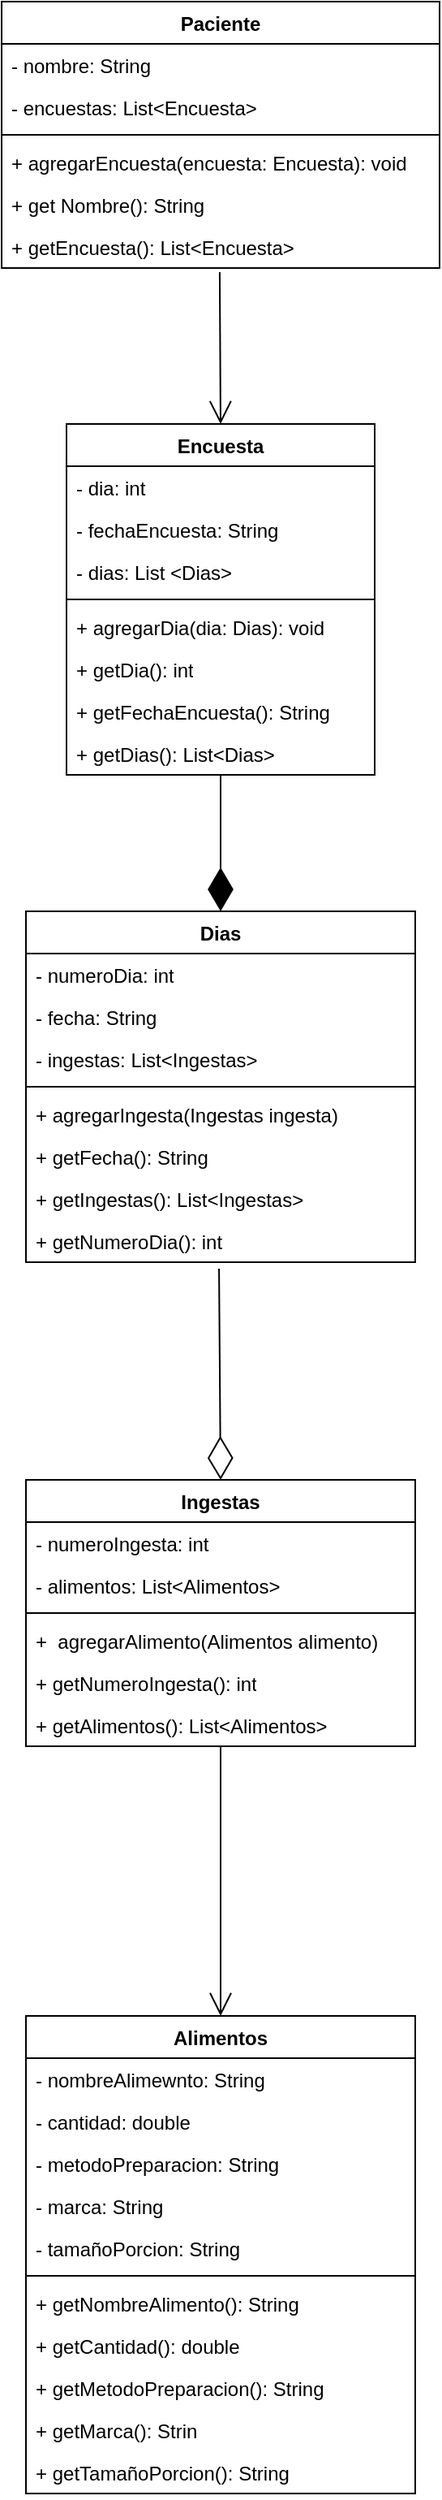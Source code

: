 <mxfile version="22.1.21" type="device">
  <diagram id="C5RBs43oDa-KdzZeNtuy" name="Page-1">
    <mxGraphModel dx="2150" dy="1005" grid="1" gridSize="10" guides="1" tooltips="1" connect="1" arrows="1" fold="1" page="1" pageScale="1" pageWidth="827" pageHeight="1169" math="0" shadow="0">
      <root>
        <mxCell id="WIyWlLk6GJQsqaUBKTNV-0" />
        <mxCell id="WIyWlLk6GJQsqaUBKTNV-1" parent="WIyWlLk6GJQsqaUBKTNV-0" />
        <mxCell id="8COByPPXgxgtsc2Uzuax-11" value="Encuesta" style="swimlane;fontStyle=1;align=center;verticalAlign=top;childLayout=stackLayout;horizontal=1;startSize=26;horizontalStack=0;resizeParent=1;resizeParentMax=0;resizeLast=0;collapsible=1;marginBottom=0;whiteSpace=wrap;html=1;" vertex="1" parent="WIyWlLk6GJQsqaUBKTNV-1">
          <mxGeometry x="265" y="270" width="190" height="216" as="geometry" />
        </mxCell>
        <mxCell id="8COByPPXgxgtsc2Uzuax-12" value="- dia: int" style="text;strokeColor=none;fillColor=none;align=left;verticalAlign=top;spacingLeft=4;spacingRight=4;overflow=hidden;rotatable=0;points=[[0,0.5],[1,0.5]];portConstraint=eastwest;whiteSpace=wrap;html=1;" vertex="1" parent="8COByPPXgxgtsc2Uzuax-11">
          <mxGeometry y="26" width="190" height="26" as="geometry" />
        </mxCell>
        <mxCell id="8COByPPXgxgtsc2Uzuax-13" value="- fechaEncuesta: String" style="text;strokeColor=none;fillColor=none;align=left;verticalAlign=top;spacingLeft=4;spacingRight=4;overflow=hidden;rotatable=0;points=[[0,0.5],[1,0.5]];portConstraint=eastwest;whiteSpace=wrap;html=1;" vertex="1" parent="8COByPPXgxgtsc2Uzuax-11">
          <mxGeometry y="52" width="190" height="26" as="geometry" />
        </mxCell>
        <mxCell id="8COByPPXgxgtsc2Uzuax-14" value="- dias: List &amp;lt;Dias&amp;gt;" style="text;strokeColor=none;fillColor=none;align=left;verticalAlign=top;spacingLeft=4;spacingRight=4;overflow=hidden;rotatable=0;points=[[0,0.5],[1,0.5]];portConstraint=eastwest;whiteSpace=wrap;html=1;" vertex="1" parent="8COByPPXgxgtsc2Uzuax-11">
          <mxGeometry y="78" width="190" height="26" as="geometry" />
        </mxCell>
        <mxCell id="8COByPPXgxgtsc2Uzuax-16" value="" style="line;strokeWidth=1;fillColor=none;align=left;verticalAlign=middle;spacingTop=-1;spacingLeft=3;spacingRight=3;rotatable=0;labelPosition=right;points=[];portConstraint=eastwest;strokeColor=inherit;" vertex="1" parent="8COByPPXgxgtsc2Uzuax-11">
          <mxGeometry y="104" width="190" height="8" as="geometry" />
        </mxCell>
        <mxCell id="8COByPPXgxgtsc2Uzuax-70" value="+ agregarDia(dia: Dias): void" style="text;strokeColor=none;fillColor=none;align=left;verticalAlign=top;spacingLeft=4;spacingRight=4;overflow=hidden;rotatable=0;points=[[0,0.5],[1,0.5]];portConstraint=eastwest;whiteSpace=wrap;html=1;" vertex="1" parent="8COByPPXgxgtsc2Uzuax-11">
          <mxGeometry y="112" width="190" height="26" as="geometry" />
        </mxCell>
        <mxCell id="8COByPPXgxgtsc2Uzuax-71" value="+ getDia(): int" style="text;strokeColor=none;fillColor=none;align=left;verticalAlign=top;spacingLeft=4;spacingRight=4;overflow=hidden;rotatable=0;points=[[0,0.5],[1,0.5]];portConstraint=eastwest;whiteSpace=wrap;html=1;" vertex="1" parent="8COByPPXgxgtsc2Uzuax-11">
          <mxGeometry y="138" width="190" height="26" as="geometry" />
        </mxCell>
        <mxCell id="8COByPPXgxgtsc2Uzuax-72" value="+ getFechaEncuesta(): String" style="text;strokeColor=none;fillColor=none;align=left;verticalAlign=top;spacingLeft=4;spacingRight=4;overflow=hidden;rotatable=0;points=[[0,0.5],[1,0.5]];portConstraint=eastwest;whiteSpace=wrap;html=1;" vertex="1" parent="8COByPPXgxgtsc2Uzuax-11">
          <mxGeometry y="164" width="190" height="26" as="geometry" />
        </mxCell>
        <mxCell id="8COByPPXgxgtsc2Uzuax-73" value="+ getDias(): List&amp;lt;Dias&amp;gt;" style="text;strokeColor=none;fillColor=none;align=left;verticalAlign=top;spacingLeft=4;spacingRight=4;overflow=hidden;rotatable=0;points=[[0,0.5],[1,0.5]];portConstraint=eastwest;whiteSpace=wrap;html=1;" vertex="1" parent="8COByPPXgxgtsc2Uzuax-11">
          <mxGeometry y="190" width="190" height="26" as="geometry" />
        </mxCell>
        <mxCell id="8COByPPXgxgtsc2Uzuax-26" value="Dias" style="swimlane;fontStyle=1;align=center;verticalAlign=top;childLayout=stackLayout;horizontal=1;startSize=26;horizontalStack=0;resizeParent=1;resizeParentMax=0;resizeLast=0;collapsible=1;marginBottom=0;whiteSpace=wrap;html=1;" vertex="1" parent="WIyWlLk6GJQsqaUBKTNV-1">
          <mxGeometry x="240" y="570" width="240" height="216" as="geometry" />
        </mxCell>
        <mxCell id="8COByPPXgxgtsc2Uzuax-27" value="- numeroDia: int" style="text;strokeColor=none;fillColor=none;align=left;verticalAlign=top;spacingLeft=4;spacingRight=4;overflow=hidden;rotatable=0;points=[[0,0.5],[1,0.5]];portConstraint=eastwest;whiteSpace=wrap;html=1;" vertex="1" parent="8COByPPXgxgtsc2Uzuax-26">
          <mxGeometry y="26" width="240" height="26" as="geometry" />
        </mxCell>
        <mxCell id="8COByPPXgxgtsc2Uzuax-28" value="- fecha: String" style="text;strokeColor=none;fillColor=none;align=left;verticalAlign=top;spacingLeft=4;spacingRight=4;overflow=hidden;rotatable=0;points=[[0,0.5],[1,0.5]];portConstraint=eastwest;whiteSpace=wrap;html=1;" vertex="1" parent="8COByPPXgxgtsc2Uzuax-26">
          <mxGeometry y="52" width="240" height="26" as="geometry" />
        </mxCell>
        <mxCell id="8COByPPXgxgtsc2Uzuax-29" value="- ingestas: List&amp;lt;Ingestas&amp;gt;" style="text;strokeColor=none;fillColor=none;align=left;verticalAlign=top;spacingLeft=4;spacingRight=4;overflow=hidden;rotatable=0;points=[[0,0.5],[1,0.5]];portConstraint=eastwest;whiteSpace=wrap;html=1;" vertex="1" parent="8COByPPXgxgtsc2Uzuax-26">
          <mxGeometry y="78" width="240" height="26" as="geometry" />
        </mxCell>
        <mxCell id="8COByPPXgxgtsc2Uzuax-30" value="" style="line;strokeWidth=1;fillColor=none;align=left;verticalAlign=middle;spacingTop=-1;spacingLeft=3;spacingRight=3;rotatable=0;labelPosition=right;points=[];portConstraint=eastwest;strokeColor=inherit;" vertex="1" parent="8COByPPXgxgtsc2Uzuax-26">
          <mxGeometry y="104" width="240" height="8" as="geometry" />
        </mxCell>
        <mxCell id="8COByPPXgxgtsc2Uzuax-31" value="+ agregarIngesta(Ingestas ingesta)" style="text;strokeColor=none;fillColor=none;align=left;verticalAlign=top;spacingLeft=4;spacingRight=4;overflow=hidden;rotatable=0;points=[[0,0.5],[1,0.5]];portConstraint=eastwest;whiteSpace=wrap;html=1;" vertex="1" parent="8COByPPXgxgtsc2Uzuax-26">
          <mxGeometry y="112" width="240" height="26" as="geometry" />
        </mxCell>
        <mxCell id="8COByPPXgxgtsc2Uzuax-34" value="+ getFecha(): String" style="text;strokeColor=none;fillColor=none;align=left;verticalAlign=top;spacingLeft=4;spacingRight=4;overflow=hidden;rotatable=0;points=[[0,0.5],[1,0.5]];portConstraint=eastwest;whiteSpace=wrap;html=1;" vertex="1" parent="8COByPPXgxgtsc2Uzuax-26">
          <mxGeometry y="138" width="240" height="26" as="geometry" />
        </mxCell>
        <mxCell id="8COByPPXgxgtsc2Uzuax-35" value="+ getIngestas(): List&amp;lt;Ingestas&amp;gt;" style="text;strokeColor=none;fillColor=none;align=left;verticalAlign=top;spacingLeft=4;spacingRight=4;overflow=hidden;rotatable=0;points=[[0,0.5],[1,0.5]];portConstraint=eastwest;whiteSpace=wrap;html=1;" vertex="1" parent="8COByPPXgxgtsc2Uzuax-26">
          <mxGeometry y="164" width="240" height="26" as="geometry" />
        </mxCell>
        <mxCell id="8COByPPXgxgtsc2Uzuax-33" value="+ getNumeroDia(): int" style="text;strokeColor=none;fillColor=none;align=left;verticalAlign=top;spacingLeft=4;spacingRight=4;overflow=hidden;rotatable=0;points=[[0,0.5],[1,0.5]];portConstraint=eastwest;whiteSpace=wrap;html=1;" vertex="1" parent="8COByPPXgxgtsc2Uzuax-26">
          <mxGeometry y="190" width="240" height="26" as="geometry" />
        </mxCell>
        <mxCell id="8COByPPXgxgtsc2Uzuax-36" value="Ingestas" style="swimlane;fontStyle=1;align=center;verticalAlign=top;childLayout=stackLayout;horizontal=1;startSize=26;horizontalStack=0;resizeParent=1;resizeParentMax=0;resizeLast=0;collapsible=1;marginBottom=0;whiteSpace=wrap;html=1;" vertex="1" parent="WIyWlLk6GJQsqaUBKTNV-1">
          <mxGeometry x="240" y="920" width="240" height="164" as="geometry" />
        </mxCell>
        <mxCell id="8COByPPXgxgtsc2Uzuax-37" value="- numeroIngesta: int" style="text;strokeColor=none;fillColor=none;align=left;verticalAlign=top;spacingLeft=4;spacingRight=4;overflow=hidden;rotatable=0;points=[[0,0.5],[1,0.5]];portConstraint=eastwest;whiteSpace=wrap;html=1;" vertex="1" parent="8COByPPXgxgtsc2Uzuax-36">
          <mxGeometry y="26" width="240" height="26" as="geometry" />
        </mxCell>
        <mxCell id="8COByPPXgxgtsc2Uzuax-38" value="- alimentos: List&amp;lt;Alimentos&amp;gt;" style="text;strokeColor=none;fillColor=none;align=left;verticalAlign=top;spacingLeft=4;spacingRight=4;overflow=hidden;rotatable=0;points=[[0,0.5],[1,0.5]];portConstraint=eastwest;whiteSpace=wrap;html=1;" vertex="1" parent="8COByPPXgxgtsc2Uzuax-36">
          <mxGeometry y="52" width="240" height="26" as="geometry" />
        </mxCell>
        <mxCell id="8COByPPXgxgtsc2Uzuax-44" value="" style="line;strokeWidth=1;fillColor=none;align=left;verticalAlign=middle;spacingTop=-1;spacingLeft=3;spacingRight=3;rotatable=0;labelPosition=right;points=[];portConstraint=eastwest;strokeColor=inherit;" vertex="1" parent="8COByPPXgxgtsc2Uzuax-36">
          <mxGeometry y="78" width="240" height="8" as="geometry" />
        </mxCell>
        <mxCell id="8COByPPXgxgtsc2Uzuax-39" value="+&amp;nbsp; agregarAlimento(Alimentos alimento)" style="text;strokeColor=none;fillColor=none;align=left;verticalAlign=top;spacingLeft=4;spacingRight=4;overflow=hidden;rotatable=0;points=[[0,0.5],[1,0.5]];portConstraint=eastwest;whiteSpace=wrap;html=1;" vertex="1" parent="8COByPPXgxgtsc2Uzuax-36">
          <mxGeometry y="86" width="240" height="26" as="geometry" />
        </mxCell>
        <mxCell id="8COByPPXgxgtsc2Uzuax-40" value="+ getNumeroIngesta(): int" style="text;strokeColor=none;fillColor=none;align=left;verticalAlign=top;spacingLeft=4;spacingRight=4;overflow=hidden;rotatable=0;points=[[0,0.5],[1,0.5]];portConstraint=eastwest;whiteSpace=wrap;html=1;" vertex="1" parent="8COByPPXgxgtsc2Uzuax-36">
          <mxGeometry y="112" width="240" height="26" as="geometry" />
        </mxCell>
        <mxCell id="8COByPPXgxgtsc2Uzuax-41" value="+ getAlimentos(): List&amp;lt;Alimentos&amp;gt;" style="text;strokeColor=none;fillColor=none;align=left;verticalAlign=top;spacingLeft=4;spacingRight=4;overflow=hidden;rotatable=0;points=[[0,0.5],[1,0.5]];portConstraint=eastwest;whiteSpace=wrap;html=1;" vertex="1" parent="8COByPPXgxgtsc2Uzuax-36">
          <mxGeometry y="138" width="240" height="26" as="geometry" />
        </mxCell>
        <mxCell id="8COByPPXgxgtsc2Uzuax-46" value="Alimentos" style="swimlane;fontStyle=1;align=center;verticalAlign=top;childLayout=stackLayout;horizontal=1;startSize=26;horizontalStack=0;resizeParent=1;resizeParentMax=0;resizeLast=0;collapsible=1;marginBottom=0;whiteSpace=wrap;html=1;" vertex="1" parent="WIyWlLk6GJQsqaUBKTNV-1">
          <mxGeometry x="240" y="1250" width="240" height="294" as="geometry" />
        </mxCell>
        <mxCell id="8COByPPXgxgtsc2Uzuax-47" value="- nombreAlimewnto: String" style="text;strokeColor=none;fillColor=none;align=left;verticalAlign=top;spacingLeft=4;spacingRight=4;overflow=hidden;rotatable=0;points=[[0,0.5],[1,0.5]];portConstraint=eastwest;whiteSpace=wrap;html=1;" vertex="1" parent="8COByPPXgxgtsc2Uzuax-46">
          <mxGeometry y="26" width="240" height="26" as="geometry" />
        </mxCell>
        <mxCell id="8COByPPXgxgtsc2Uzuax-48" value="- cantidad: double" style="text;strokeColor=none;fillColor=none;align=left;verticalAlign=top;spacingLeft=4;spacingRight=4;overflow=hidden;rotatable=0;points=[[0,0.5],[1,0.5]];portConstraint=eastwest;whiteSpace=wrap;html=1;" vertex="1" parent="8COByPPXgxgtsc2Uzuax-46">
          <mxGeometry y="52" width="240" height="26" as="geometry" />
        </mxCell>
        <mxCell id="8COByPPXgxgtsc2Uzuax-49" value="- metodoPreparacion: String" style="text;strokeColor=none;fillColor=none;align=left;verticalAlign=top;spacingLeft=4;spacingRight=4;overflow=hidden;rotatable=0;points=[[0,0.5],[1,0.5]];portConstraint=eastwest;whiteSpace=wrap;html=1;" vertex="1" parent="8COByPPXgxgtsc2Uzuax-46">
          <mxGeometry y="78" width="240" height="26" as="geometry" />
        </mxCell>
        <mxCell id="8COByPPXgxgtsc2Uzuax-50" value="- marca: String" style="text;strokeColor=none;fillColor=none;align=left;verticalAlign=top;spacingLeft=4;spacingRight=4;overflow=hidden;rotatable=0;points=[[0,0.5],[1,0.5]];portConstraint=eastwest;whiteSpace=wrap;html=1;" vertex="1" parent="8COByPPXgxgtsc2Uzuax-46">
          <mxGeometry y="104" width="240" height="26" as="geometry" />
        </mxCell>
        <mxCell id="8COByPPXgxgtsc2Uzuax-51" value="- tamañoPorcion: String" style="text;strokeColor=none;fillColor=none;align=left;verticalAlign=top;spacingLeft=4;spacingRight=4;overflow=hidden;rotatable=0;points=[[0,0.5],[1,0.5]];portConstraint=eastwest;whiteSpace=wrap;html=1;" vertex="1" parent="8COByPPXgxgtsc2Uzuax-46">
          <mxGeometry y="130" width="240" height="26" as="geometry" />
        </mxCell>
        <mxCell id="8COByPPXgxgtsc2Uzuax-52" value="" style="line;strokeWidth=1;fillColor=none;align=left;verticalAlign=middle;spacingTop=-1;spacingLeft=3;spacingRight=3;rotatable=0;labelPosition=right;points=[];portConstraint=eastwest;strokeColor=inherit;" vertex="1" parent="8COByPPXgxgtsc2Uzuax-46">
          <mxGeometry y="156" width="240" height="8" as="geometry" />
        </mxCell>
        <mxCell id="8COByPPXgxgtsc2Uzuax-74" value="+ getNombreAlimento(): String" style="text;strokeColor=none;fillColor=none;align=left;verticalAlign=top;spacingLeft=4;spacingRight=4;overflow=hidden;rotatable=0;points=[[0,0.5],[1,0.5]];portConstraint=eastwest;whiteSpace=wrap;html=1;" vertex="1" parent="8COByPPXgxgtsc2Uzuax-46">
          <mxGeometry y="164" width="240" height="26" as="geometry" />
        </mxCell>
        <mxCell id="8COByPPXgxgtsc2Uzuax-75" value="+ getCantidad(): double" style="text;strokeColor=none;fillColor=none;align=left;verticalAlign=top;spacingLeft=4;spacingRight=4;overflow=hidden;rotatable=0;points=[[0,0.5],[1,0.5]];portConstraint=eastwest;whiteSpace=wrap;html=1;" vertex="1" parent="8COByPPXgxgtsc2Uzuax-46">
          <mxGeometry y="190" width="240" height="26" as="geometry" />
        </mxCell>
        <mxCell id="8COByPPXgxgtsc2Uzuax-76" value="+ getMetodoPreparacion(): String" style="text;strokeColor=none;fillColor=none;align=left;verticalAlign=top;spacingLeft=4;spacingRight=4;overflow=hidden;rotatable=0;points=[[0,0.5],[1,0.5]];portConstraint=eastwest;whiteSpace=wrap;html=1;" vertex="1" parent="8COByPPXgxgtsc2Uzuax-46">
          <mxGeometry y="216" width="240" height="26" as="geometry" />
        </mxCell>
        <mxCell id="8COByPPXgxgtsc2Uzuax-77" value="+ getMarca(): Strin" style="text;strokeColor=none;fillColor=none;align=left;verticalAlign=top;spacingLeft=4;spacingRight=4;overflow=hidden;rotatable=0;points=[[0,0.5],[1,0.5]];portConstraint=eastwest;whiteSpace=wrap;html=1;" vertex="1" parent="8COByPPXgxgtsc2Uzuax-46">
          <mxGeometry y="242" width="240" height="26" as="geometry" />
        </mxCell>
        <mxCell id="8COByPPXgxgtsc2Uzuax-78" value="+ getTamañoPorcion(): String" style="text;strokeColor=none;fillColor=none;align=left;verticalAlign=top;spacingLeft=4;spacingRight=4;overflow=hidden;rotatable=0;points=[[0,0.5],[1,0.5]];portConstraint=eastwest;whiteSpace=wrap;html=1;" vertex="1" parent="8COByPPXgxgtsc2Uzuax-46">
          <mxGeometry y="268" width="240" height="26" as="geometry" />
        </mxCell>
        <mxCell id="8COByPPXgxgtsc2Uzuax-58" value="Paciente" style="swimlane;fontStyle=1;align=center;verticalAlign=top;childLayout=stackLayout;horizontal=1;startSize=26;horizontalStack=0;resizeParent=1;resizeParentMax=0;resizeLast=0;collapsible=1;marginBottom=0;whiteSpace=wrap;html=1;" vertex="1" parent="WIyWlLk6GJQsqaUBKTNV-1">
          <mxGeometry x="225" y="10" width="270" height="164" as="geometry" />
        </mxCell>
        <mxCell id="8COByPPXgxgtsc2Uzuax-59" value="- nombre: String" style="text;strokeColor=none;fillColor=none;align=left;verticalAlign=top;spacingLeft=4;spacingRight=4;overflow=hidden;rotatable=0;points=[[0,0.5],[1,0.5]];portConstraint=eastwest;whiteSpace=wrap;html=1;" vertex="1" parent="8COByPPXgxgtsc2Uzuax-58">
          <mxGeometry y="26" width="270" height="26" as="geometry" />
        </mxCell>
        <mxCell id="8COByPPXgxgtsc2Uzuax-60" value="- encuestas: List&amp;lt;Encuesta&amp;gt;" style="text;strokeColor=none;fillColor=none;align=left;verticalAlign=top;spacingLeft=4;spacingRight=4;overflow=hidden;rotatable=0;points=[[0,0.5],[1,0.5]];portConstraint=eastwest;whiteSpace=wrap;html=1;" vertex="1" parent="8COByPPXgxgtsc2Uzuax-58">
          <mxGeometry y="52" width="270" height="26" as="geometry" />
        </mxCell>
        <mxCell id="8COByPPXgxgtsc2Uzuax-62" value="" style="line;strokeWidth=1;fillColor=none;align=left;verticalAlign=middle;spacingTop=-1;spacingLeft=3;spacingRight=3;rotatable=0;labelPosition=right;points=[];portConstraint=eastwest;strokeColor=inherit;" vertex="1" parent="8COByPPXgxgtsc2Uzuax-58">
          <mxGeometry y="78" width="270" height="8" as="geometry" />
        </mxCell>
        <mxCell id="8COByPPXgxgtsc2Uzuax-67" value="+ agregarEncuesta(encuesta: Encuesta): void" style="text;strokeColor=none;fillColor=none;align=left;verticalAlign=top;spacingLeft=4;spacingRight=4;overflow=hidden;rotatable=0;points=[[0,0.5],[1,0.5]];portConstraint=eastwest;whiteSpace=wrap;html=1;" vertex="1" parent="8COByPPXgxgtsc2Uzuax-58">
          <mxGeometry y="86" width="270" height="26" as="geometry" />
        </mxCell>
        <mxCell id="8COByPPXgxgtsc2Uzuax-68" value="+ get Nombre(): String" style="text;strokeColor=none;fillColor=none;align=left;verticalAlign=top;spacingLeft=4;spacingRight=4;overflow=hidden;rotatable=0;points=[[0,0.5],[1,0.5]];portConstraint=eastwest;whiteSpace=wrap;html=1;" vertex="1" parent="8COByPPXgxgtsc2Uzuax-58">
          <mxGeometry y="112" width="270" height="26" as="geometry" />
        </mxCell>
        <mxCell id="8COByPPXgxgtsc2Uzuax-69" value="+ getEncuesta(): List&amp;lt;Encuesta&amp;gt;" style="text;strokeColor=none;fillColor=none;align=left;verticalAlign=top;spacingLeft=4;spacingRight=4;overflow=hidden;rotatable=0;points=[[0,0.5],[1,0.5]];portConstraint=eastwest;whiteSpace=wrap;html=1;" vertex="1" parent="8COByPPXgxgtsc2Uzuax-58">
          <mxGeometry y="138" width="270" height="26" as="geometry" />
        </mxCell>
        <mxCell id="8COByPPXgxgtsc2Uzuax-80" value="" style="endArrow=open;endFill=1;endSize=12;html=1;rounded=0;exitX=0.498;exitY=1.095;exitDx=0;exitDy=0;exitPerimeter=0;entryX=0.5;entryY=0;entryDx=0;entryDy=0;" edge="1" parent="WIyWlLk6GJQsqaUBKTNV-1" source="8COByPPXgxgtsc2Uzuax-69" target="8COByPPXgxgtsc2Uzuax-11">
          <mxGeometry width="160" relative="1" as="geometry">
            <mxPoint x="260" y="320" as="sourcePoint" />
            <mxPoint x="420" y="320" as="targetPoint" />
          </mxGeometry>
        </mxCell>
        <mxCell id="8COByPPXgxgtsc2Uzuax-81" value="" style="endArrow=diamondThin;endFill=1;endSize=24;html=1;rounded=0;entryX=0.5;entryY=0;entryDx=0;entryDy=0;" edge="1" parent="WIyWlLk6GJQsqaUBKTNV-1" source="8COByPPXgxgtsc2Uzuax-73" target="8COByPPXgxgtsc2Uzuax-26">
          <mxGeometry width="160" relative="1" as="geometry">
            <mxPoint x="360" y="489" as="sourcePoint" />
            <mxPoint x="420" y="430" as="targetPoint" />
          </mxGeometry>
        </mxCell>
        <mxCell id="8COByPPXgxgtsc2Uzuax-82" value="" style="endArrow=diamondThin;endFill=0;endSize=24;html=1;rounded=0;entryX=0.5;entryY=0;entryDx=0;entryDy=0;exitX=0.496;exitY=1.154;exitDx=0;exitDy=0;exitPerimeter=0;" edge="1" parent="WIyWlLk6GJQsqaUBKTNV-1" source="8COByPPXgxgtsc2Uzuax-33" target="8COByPPXgxgtsc2Uzuax-36">
          <mxGeometry width="160" relative="1" as="geometry">
            <mxPoint x="360" y="790" as="sourcePoint" />
            <mxPoint x="410" y="790" as="targetPoint" />
          </mxGeometry>
        </mxCell>
        <mxCell id="8COByPPXgxgtsc2Uzuax-83" value="" style="endArrow=open;endFill=1;endSize=12;html=1;rounded=0;entryX=0.5;entryY=0;entryDx=0;entryDy=0;" edge="1" parent="WIyWlLk6GJQsqaUBKTNV-1" source="8COByPPXgxgtsc2Uzuax-41" target="8COByPPXgxgtsc2Uzuax-46">
          <mxGeometry width="160" relative="1" as="geometry">
            <mxPoint x="200" y="1300" as="sourcePoint" />
            <mxPoint x="360" y="1260" as="targetPoint" />
          </mxGeometry>
        </mxCell>
      </root>
    </mxGraphModel>
  </diagram>
</mxfile>

